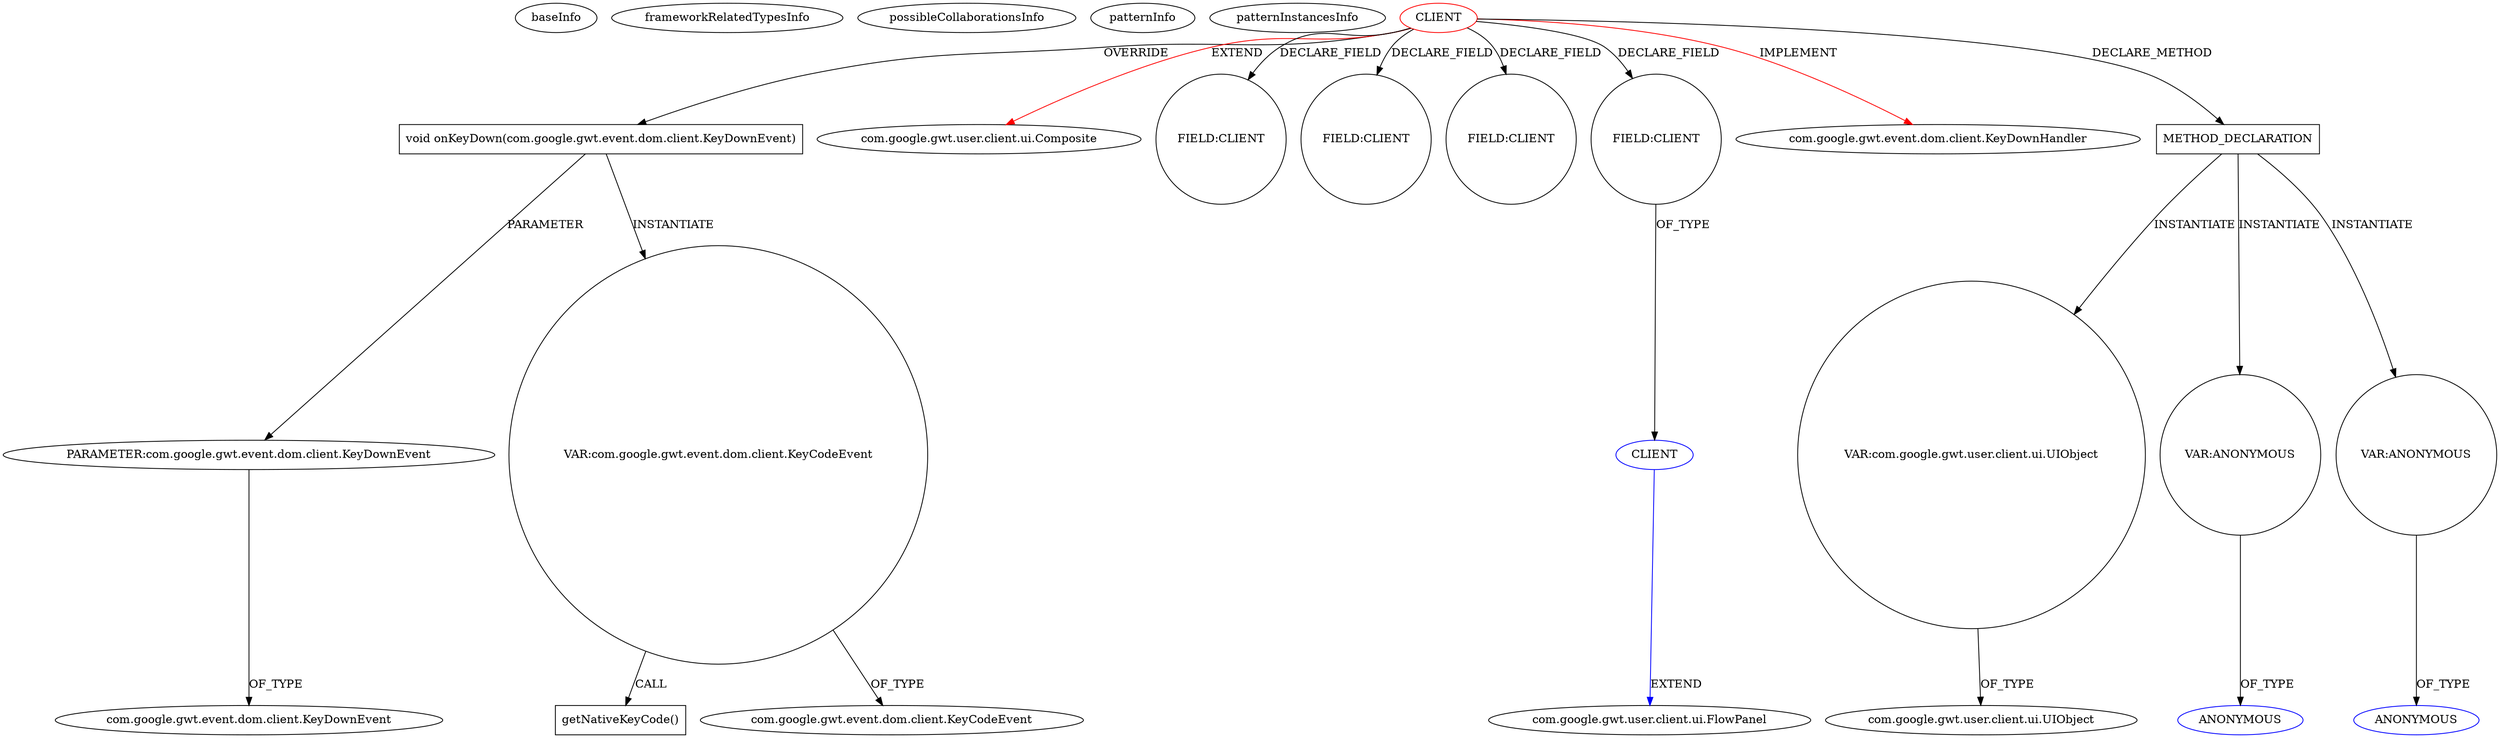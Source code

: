 digraph {
baseInfo[graphId=775,category="pattern",isAnonymous=false,possibleRelation=true]
frameworkRelatedTypesInfo[0="com.google.gwt.user.client.ui.Composite",1="com.google.gwt.event.dom.client.KeyDownHandler"]
possibleCollaborationsInfo[0="775~FIELD_TYPE_DECLARATION-~com.google.gwt.user.client.ui.Composite com.google.gwt.event.dom.client.KeyDownHandler ~com.google.gwt.user.client.ui.FlowPanel ~false~false"]
patternInfo[frequency=2.0,patternRootClient=0]
patternInstancesInfo[0="hmiguellima-ugat~/hmiguellima-ugat/ugat-master/src/org/ucp/gwt/widgets/MVCTable.java~MVCTable~3009",1="vlapan-PhotoBank~/vlapan-PhotoBank/PhotoBank-master/src/com/vlapan/gwt/photobank/client/ui/PhotoBrowser.java~PhotoBrowser~4600"]
45[label="PARAMETER:com.google.gwt.event.dom.client.KeyDownEvent",vertexType="PARAMETER_DECLARATION",isFrameworkType=false]
44[label="void onKeyDown(com.google.gwt.event.dom.client.KeyDownEvent)",vertexType="OVERRIDING_METHOD_DECLARATION",isFrameworkType=false,shape=box]
0[label="CLIENT",vertexType="ROOT_CLIENT_CLASS_DECLARATION",isFrameworkType=false,color=red]
1[label="com.google.gwt.user.client.ui.Composite",vertexType="FRAMEWORK_CLASS_TYPE",isFrameworkType=false]
22[label="FIELD:CLIENT",vertexType="FIELD_DECLARATION",isFrameworkType=false,shape=circle]
25[label="FIELD:CLIENT",vertexType="FIELD_DECLARATION",isFrameworkType=false,shape=circle]
17[label="FIELD:CLIENT",vertexType="FIELD_DECLARATION",isFrameworkType=false,shape=circle]
14[label="FIELD:CLIENT",vertexType="FIELD_DECLARATION",isFrameworkType=false,shape=circle]
47[label="VAR:com.google.gwt.event.dom.client.KeyCodeEvent",vertexType="VARIABLE_EXPRESION",isFrameworkType=false,shape=circle]
46[label="com.google.gwt.event.dom.client.KeyDownEvent",vertexType="FRAMEWORK_CLASS_TYPE",isFrameworkType=false]
3[label="com.google.gwt.event.dom.client.KeyDownHandler",vertexType="FRAMEWORK_INTERFACE_TYPE",isFrameworkType=false]
15[label="CLIENT",vertexType="REFERENCE_CLIENT_CLASS_DECLARATION",isFrameworkType=false,color=blue]
6[label="com.google.gwt.user.client.ui.FlowPanel",vertexType="FRAMEWORK_CLASS_TYPE",isFrameworkType=false]
69[label="METHOD_DECLARATION",vertexType="CLIENT_METHOD_DECLARATION",isFrameworkType=false,shape=box]
115[label="VAR:com.google.gwt.user.client.ui.UIObject",vertexType="VARIABLE_EXPRESION",isFrameworkType=false,shape=circle]
103[label="VAR:ANONYMOUS",vertexType="VARIABLE_EXPRESION",isFrameworkType=false,shape=circle]
104[label="ANONYMOUS",vertexType="REFERENCE_ANONYMOUS_DECLARATION",isFrameworkType=false,color=blue]
77[label="VAR:ANONYMOUS",vertexType="VARIABLE_EXPRESION",isFrameworkType=false,shape=circle]
78[label="ANONYMOUS",vertexType="REFERENCE_ANONYMOUS_DECLARATION",isFrameworkType=false,color=blue]
38[label="com.google.gwt.user.client.ui.UIObject",vertexType="FRAMEWORK_CLASS_TYPE",isFrameworkType=false]
55[label="getNativeKeyCode()",vertexType="INSIDE_CALL",isFrameworkType=false,shape=box]
49[label="com.google.gwt.event.dom.client.KeyCodeEvent",vertexType="FRAMEWORK_CLASS_TYPE",isFrameworkType=false]
0->1[label="EXTEND",color=red]
44->47[label="INSTANTIATE"]
69->115[label="INSTANTIATE"]
0->3[label="IMPLEMENT",color=red]
47->49[label="OF_TYPE"]
0->25[label="DECLARE_FIELD"]
47->55[label="CALL"]
45->46[label="OF_TYPE"]
0->14[label="DECLARE_FIELD"]
15->6[label="EXTEND",color=blue]
14->15[label="OF_TYPE"]
69->77[label="INSTANTIATE"]
0->17[label="DECLARE_FIELD"]
44->45[label="PARAMETER"]
69->103[label="INSTANTIATE"]
0->22[label="DECLARE_FIELD"]
77->78[label="OF_TYPE"]
0->44[label="OVERRIDE"]
103->104[label="OF_TYPE"]
0->69[label="DECLARE_METHOD"]
115->38[label="OF_TYPE"]
}
